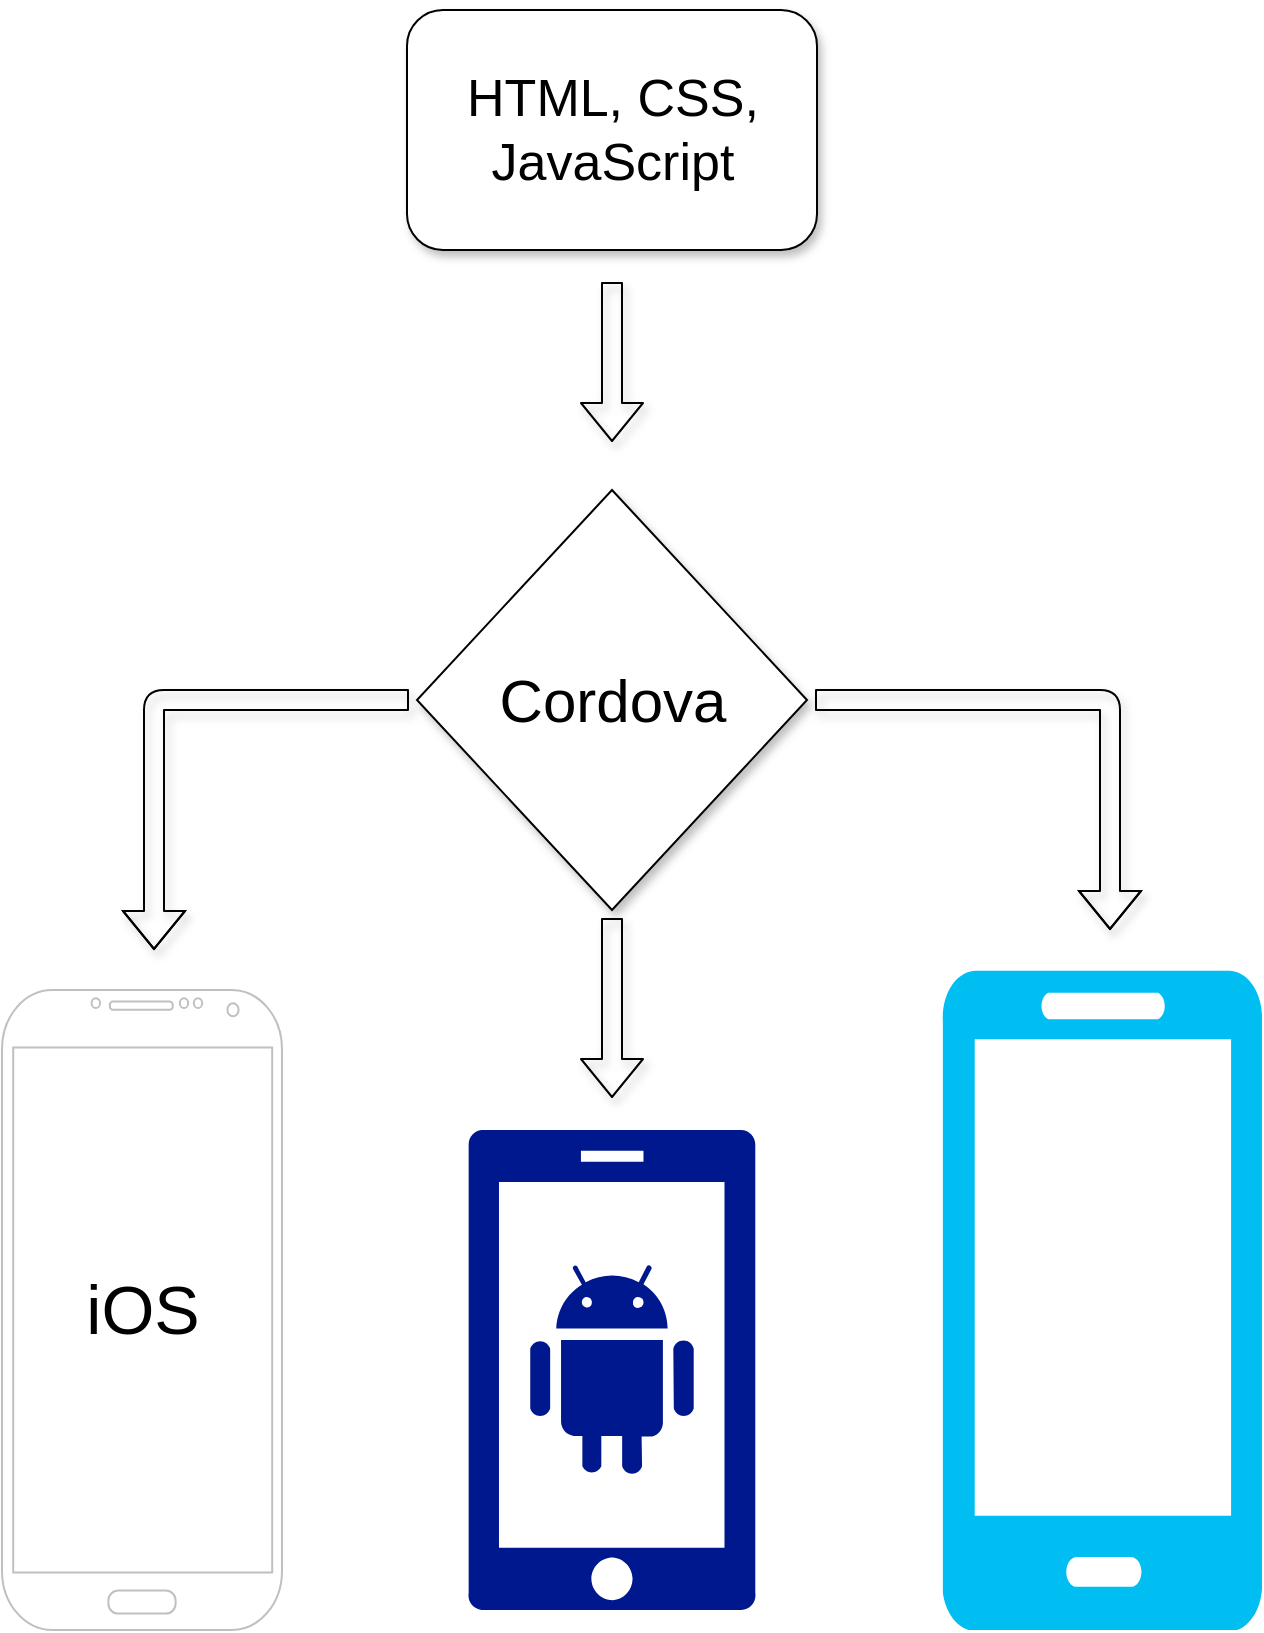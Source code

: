 <mxfile version="14.6.0" type="github">
  <diagram id="3s8G8CZAa96Vp-oVOaSo" name="Page-1">
    <mxGraphModel dx="1371" dy="677" grid="1" gridSize="10" guides="1" tooltips="1" connect="1" arrows="1" fold="1" page="1" pageScale="1" pageWidth="850" pageHeight="1100" math="0" shadow="0">
      <root>
        <mxCell id="0" />
        <mxCell id="1" parent="0" />
        <mxCell id="pEHC1JWFFljunX63cMDL-1" value="&lt;font style=&quot;font-size: 26px&quot;&gt;HTML, CSS, JavaScript&lt;/font&gt;" style="rounded=1;whiteSpace=wrap;html=1;shadow=1;" vertex="1" parent="1">
          <mxGeometry x="262.5" y="20" width="205" height="120" as="geometry" />
        </mxCell>
        <mxCell id="pEHC1JWFFljunX63cMDL-2" value="" style="shape=flexArrow;endArrow=classic;html=1;exitX=0.5;exitY=1;exitDx=0;exitDy=0;shadow=1;" edge="1" parent="1">
          <mxGeometry width="50" height="50" relative="1" as="geometry">
            <mxPoint x="365" y="156" as="sourcePoint" />
            <mxPoint x="365" y="236" as="targetPoint" />
          </mxGeometry>
        </mxCell>
        <mxCell id="pEHC1JWFFljunX63cMDL-3" value="&lt;font style=&quot;font-size: 30px&quot;&gt;Cordova&lt;/font&gt;" style="rhombus;whiteSpace=wrap;html=1;shadow=1;" vertex="1" parent="1">
          <mxGeometry x="267.5" y="260" width="195" height="210" as="geometry" />
        </mxCell>
        <mxCell id="pEHC1JWFFljunX63cMDL-4" value="" style="shape=flexArrow;endArrow=classic;html=1;exitX=0;exitY=0.5;exitDx=0;exitDy=0;shadow=1;" edge="1" parent="1">
          <mxGeometry width="50" height="50" relative="1" as="geometry">
            <mxPoint x="263.5" y="365" as="sourcePoint" />
            <mxPoint x="136" y="490" as="targetPoint" />
            <Array as="points">
              <mxPoint x="136" y="365" />
            </Array>
          </mxGeometry>
        </mxCell>
        <mxCell id="pEHC1JWFFljunX63cMDL-5" value="" style="shape=flexArrow;endArrow=classic;html=1;exitX=0.5;exitY=1;exitDx=0;exitDy=0;shadow=1;" edge="1" parent="1">
          <mxGeometry width="50" height="50" relative="1" as="geometry">
            <mxPoint x="365" y="474" as="sourcePoint" />
            <mxPoint x="365" y="564" as="targetPoint" />
          </mxGeometry>
        </mxCell>
        <mxCell id="pEHC1JWFFljunX63cMDL-6" value="" style="shape=flexArrow;endArrow=classic;html=1;exitX=1;exitY=0.5;exitDx=0;exitDy=0;shadow=1;" edge="1" parent="1">
          <mxGeometry width="50" height="50" relative="1" as="geometry">
            <mxPoint x="466.5" y="365" as="sourcePoint" />
            <mxPoint x="614" y="480" as="targetPoint" />
            <Array as="points">
              <mxPoint x="614" y="365" />
            </Array>
          </mxGeometry>
        </mxCell>
        <mxCell id="pEHC1JWFFljunX63cMDL-8" value="" style="verticalLabelPosition=bottom;verticalAlign=top;html=1;shadow=0;dashed=0;strokeWidth=1;shape=mxgraph.android.phone2;strokeColor=#c0c0c0;" vertex="1" parent="1">
          <mxGeometry x="60" y="510" width="140" height="320" as="geometry" />
        </mxCell>
        <mxCell id="pEHC1JWFFljunX63cMDL-9" value="&lt;font style=&quot;font-size: 34px&quot;&gt;iOS&lt;/font&gt;" style="text;html=1;align=center;verticalAlign=middle;resizable=0;points=[];autosize=1;strokeColor=none;" vertex="1" parent="1">
          <mxGeometry x="95" y="655" width="70" height="30" as="geometry" />
        </mxCell>
        <mxCell id="pEHC1JWFFljunX63cMDL-11" value="" style="aspect=fixed;pointerEvents=1;shadow=0;dashed=0;html=1;strokeColor=none;labelPosition=center;verticalLabelPosition=bottom;verticalAlign=top;align=center;fillColor=#00188D;shape=mxgraph.mscae.enterprise.android_phone" vertex="1" parent="1">
          <mxGeometry x="293" y="580" width="144" height="240" as="geometry" />
        </mxCell>
        <mxCell id="pEHC1JWFFljunX63cMDL-12" value="" style="verticalLabelPosition=bottom;html=1;verticalAlign=top;align=center;strokeColor=none;fillColor=#00BEF2;shape=mxgraph.azure.mobile;pointerEvents=1;" vertex="1" parent="1">
          <mxGeometry x="530" y="500" width="160" height="330" as="geometry" />
        </mxCell>
      </root>
    </mxGraphModel>
  </diagram>
</mxfile>
